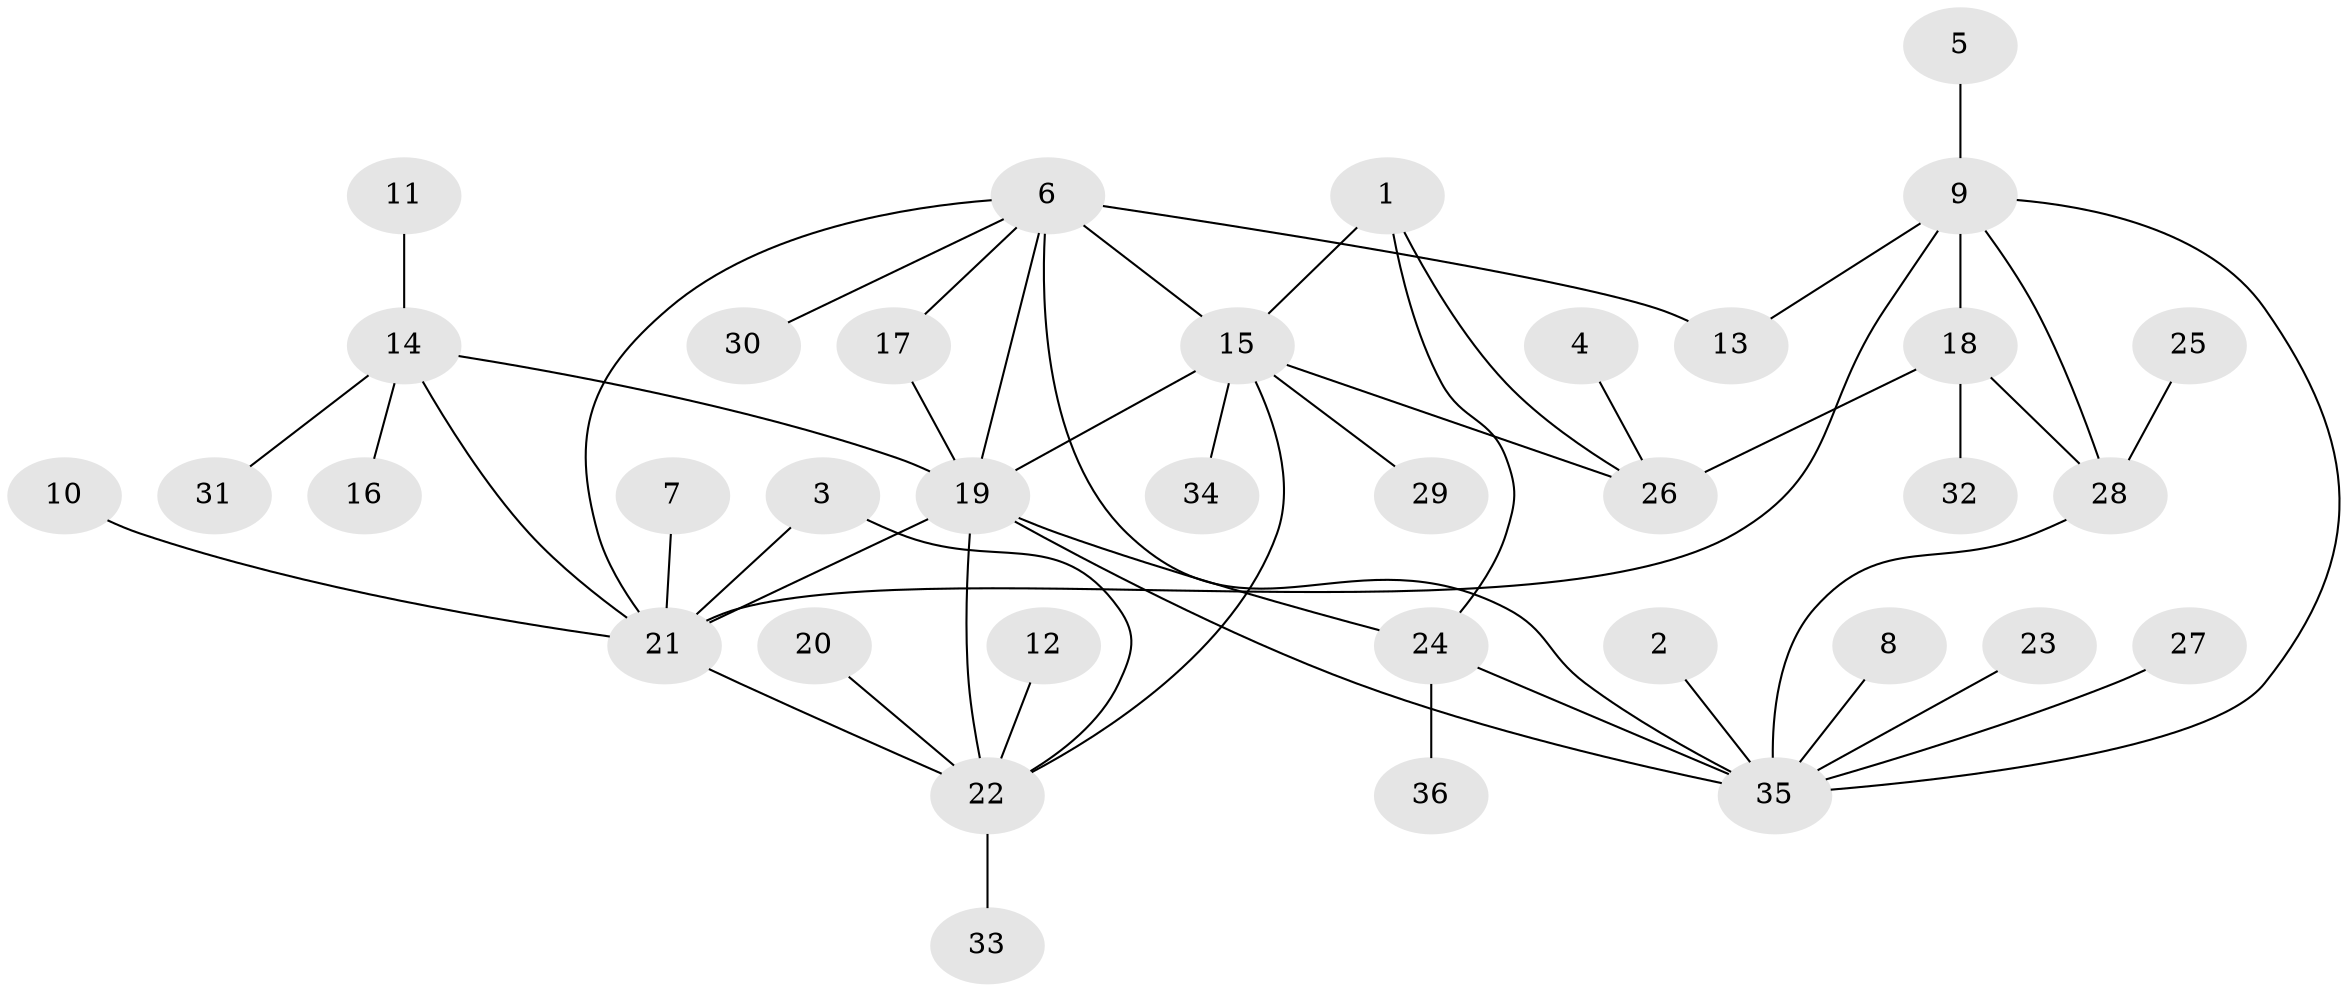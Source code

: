 // original degree distribution, {3: 0.09859154929577464, 5: 0.056338028169014086, 9: 0.028169014084507043, 4: 0.056338028169014086, 8: 0.028169014084507043, 7: 0.014084507042253521, 10: 0.014084507042253521, 6: 0.028169014084507043, 1: 0.5633802816901409, 2: 0.11267605633802817}
// Generated by graph-tools (version 1.1) at 2025/50/03/09/25 03:50:41]
// undirected, 36 vertices, 51 edges
graph export_dot {
graph [start="1"]
  node [color=gray90,style=filled];
  1;
  2;
  3;
  4;
  5;
  6;
  7;
  8;
  9;
  10;
  11;
  12;
  13;
  14;
  15;
  16;
  17;
  18;
  19;
  20;
  21;
  22;
  23;
  24;
  25;
  26;
  27;
  28;
  29;
  30;
  31;
  32;
  33;
  34;
  35;
  36;
  1 -- 15 [weight=1.0];
  1 -- 24 [weight=1.0];
  1 -- 26 [weight=1.0];
  2 -- 35 [weight=1.0];
  3 -- 21 [weight=1.0];
  3 -- 22 [weight=1.0];
  4 -- 26 [weight=1.0];
  5 -- 9 [weight=1.0];
  6 -- 13 [weight=2.0];
  6 -- 15 [weight=1.0];
  6 -- 17 [weight=1.0];
  6 -- 19 [weight=1.0];
  6 -- 21 [weight=1.0];
  6 -- 30 [weight=1.0];
  6 -- 35 [weight=1.0];
  7 -- 21 [weight=1.0];
  8 -- 35 [weight=1.0];
  9 -- 13 [weight=1.0];
  9 -- 18 [weight=1.0];
  9 -- 21 [weight=1.0];
  9 -- 28 [weight=1.0];
  9 -- 35 [weight=1.0];
  10 -- 21 [weight=1.0];
  11 -- 14 [weight=1.0];
  12 -- 22 [weight=1.0];
  14 -- 16 [weight=1.0];
  14 -- 19 [weight=1.0];
  14 -- 21 [weight=1.0];
  14 -- 31 [weight=1.0];
  15 -- 19 [weight=2.0];
  15 -- 22 [weight=1.0];
  15 -- 26 [weight=1.0];
  15 -- 29 [weight=1.0];
  15 -- 34 [weight=1.0];
  17 -- 19 [weight=1.0];
  18 -- 26 [weight=1.0];
  18 -- 28 [weight=1.0];
  18 -- 32 [weight=1.0];
  19 -- 21 [weight=1.0];
  19 -- 22 [weight=1.0];
  19 -- 24 [weight=1.0];
  19 -- 35 [weight=1.0];
  20 -- 22 [weight=1.0];
  21 -- 22 [weight=1.0];
  22 -- 33 [weight=1.0];
  23 -- 35 [weight=1.0];
  24 -- 35 [weight=1.0];
  24 -- 36 [weight=1.0];
  25 -- 28 [weight=1.0];
  27 -- 35 [weight=1.0];
  28 -- 35 [weight=1.0];
}
